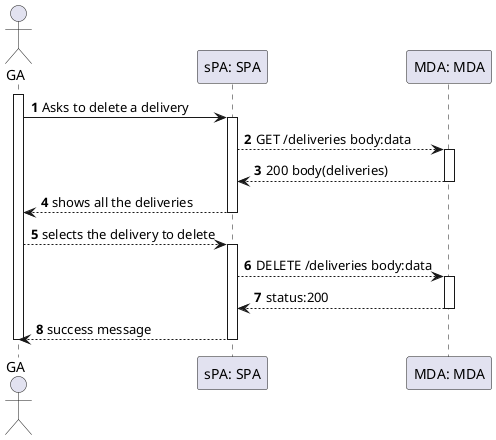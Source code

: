 @startuml
'https://plantuml.com/sequence-diagram

autonumber
actor GA
participant "sPA: SPA" as sPA
participant "MDA: MDA" as MDA 


activate GA
GA ->sPA : Asks to delete a delivery
activate sPA

sPA --> MDA : GET /deliveries body:data
activate MDA

MDA --> sPA :  200 body(deliveries)

deactivate MDA

sPA --> GA : shows all the deliveries

deactivate sPA

GA --> sPA : selects the delivery to delete

activate sPA

sPA --> MDA : DELETE /deliveries body:data

activate MDA

MDA --> sPA :  status:200

deactivate MDA

sPA --> GA : success message

deactivate sPA

deactivate GA



@enduml